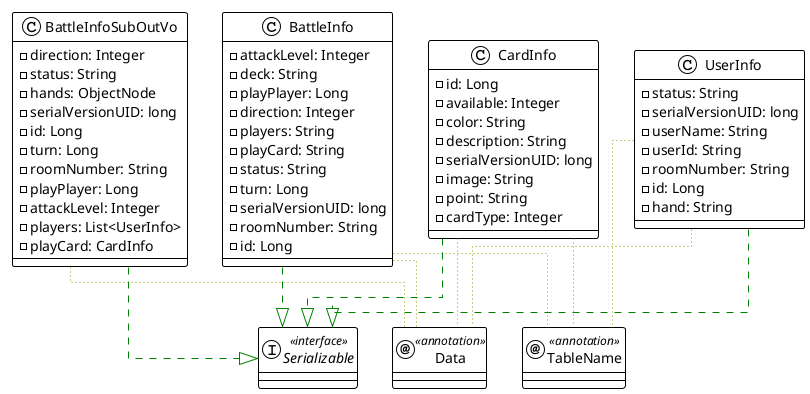 @startuml

!theme plain
top to bottom direction
skinparam linetype ortho

class BattleInfo {
  - attackLevel: Integer
  - deck: String
  - playPlayer: Long
  - direction: Integer
  - players: String
  - playCard: String
  - status: String
  - turn: Long
  - serialVersionUID: long
  - roomNumber: String
  - id: Long
}
class BattleInfoSubOutVo {
  - direction: Integer
  - status: String
  - hands: ObjectNode
  - serialVersionUID: long
  - id: Long
  - turn: Long
  - roomNumber: String
  - playPlayer: Long
  - attackLevel: Integer
  - players: List<UserInfo>
  - playCard: CardInfo
}
class CardInfo {
  - id: Long
  - available: Integer
  - color: String
  - description: String
  - serialVersionUID: long
  - image: String
  - point: String
  - cardType: Integer
}
annotation Data << annotation >>
interface Serializable << interface >>
annotation TableName << annotation >>
class UserInfo {
  - status: String
  - serialVersionUID: long
  - userName: String
  - userId: String
  - roomNumber: String
  - id: Long
  - hand: String
}

BattleInfo          -[#999900,dotted]-  Data               
BattleInfo          -[#008200,dashed]-^  Serializable       
BattleInfo          -[#999900,dotted]-  TableName          
BattleInfoSubOutVo  -[#999900,dotted]-  Data               
BattleInfoSubOutVo  -[#008200,dashed]-^  Serializable       
CardInfo            -[#999900,dotted]-  Data               
CardInfo            -[#008200,dashed]-^  Serializable       
CardInfo            -[#999900,dotted]-  TableName          
UserInfo            -[#999900,dotted]-  Data               
UserInfo            -[#008200,dashed]-^  Serializable       
UserInfo            -[#999900,dotted]-  TableName          
@enduml
